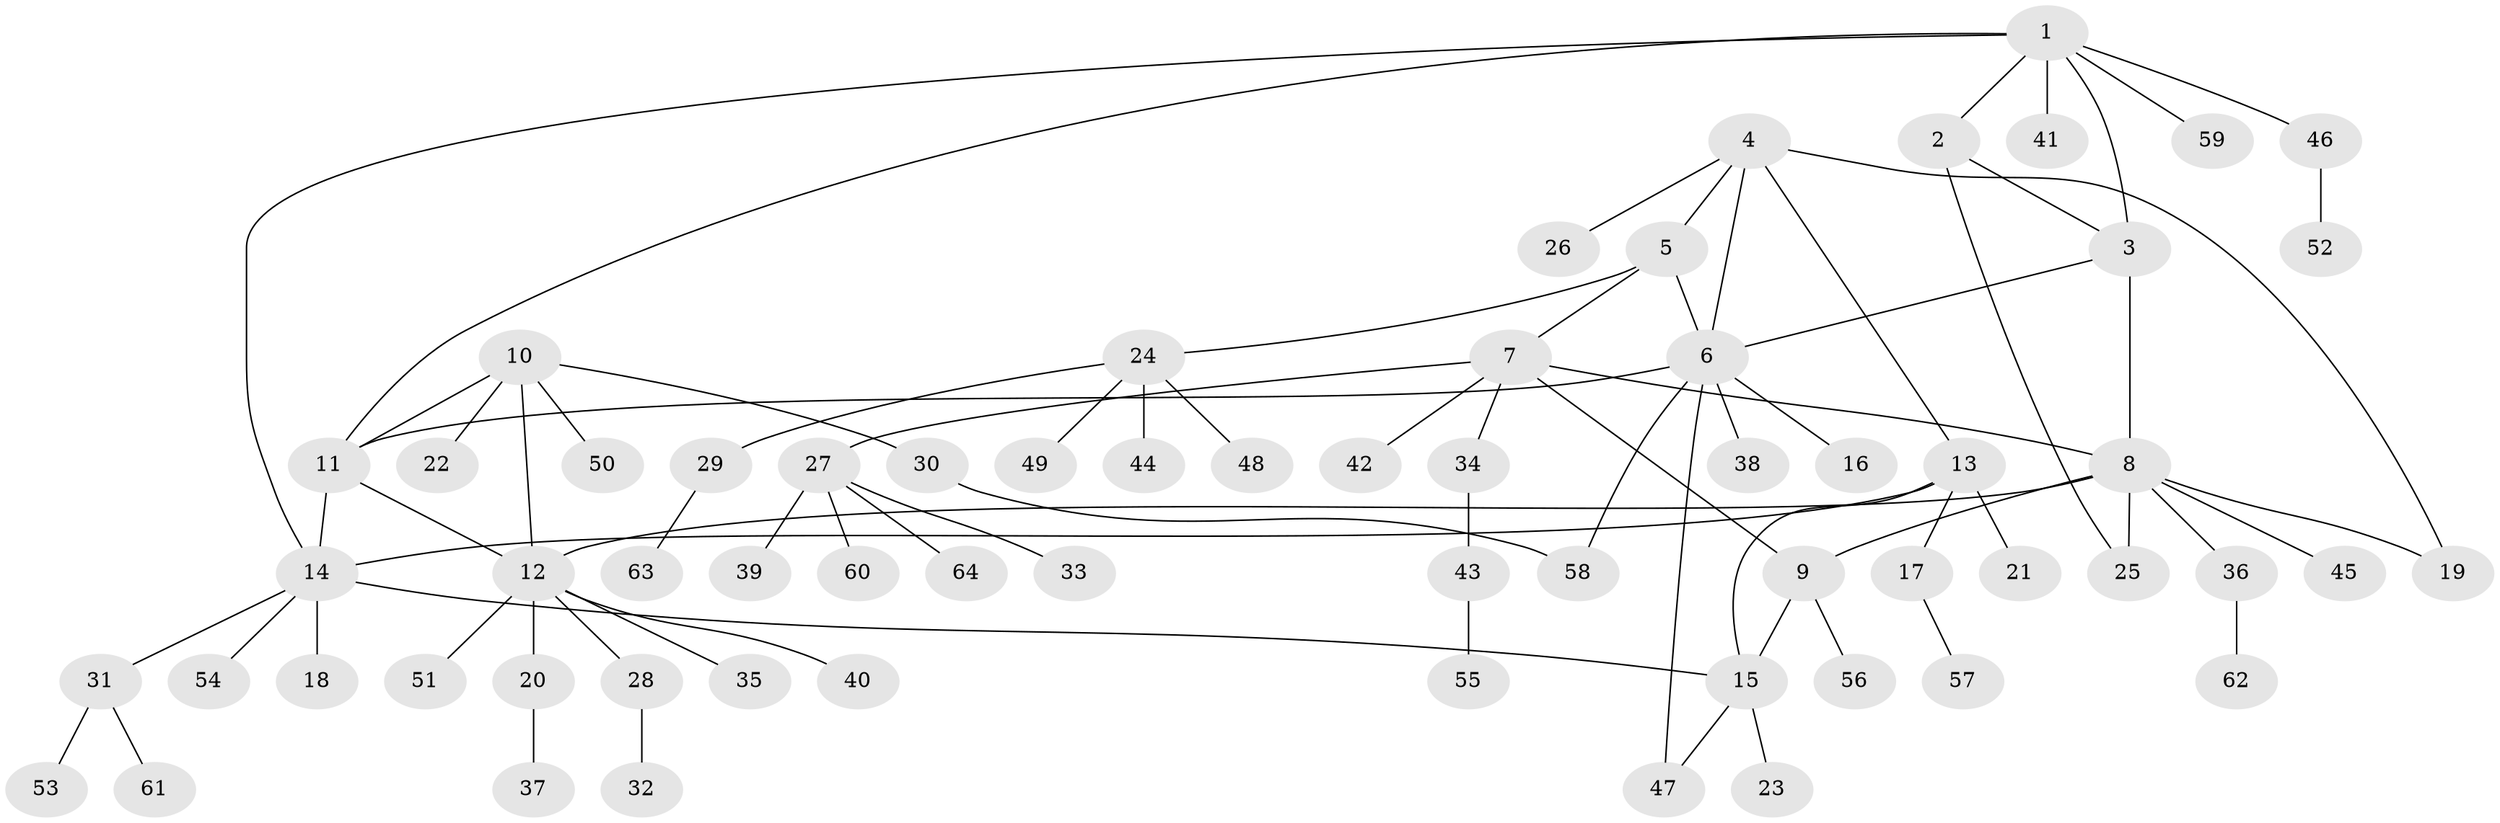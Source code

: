 // Generated by graph-tools (version 1.1) at 2025/02/03/09/25 03:02:40]
// undirected, 64 vertices, 78 edges
graph export_dot {
graph [start="1"]
  node [color=gray90,style=filled];
  1;
  2;
  3;
  4;
  5;
  6;
  7;
  8;
  9;
  10;
  11;
  12;
  13;
  14;
  15;
  16;
  17;
  18;
  19;
  20;
  21;
  22;
  23;
  24;
  25;
  26;
  27;
  28;
  29;
  30;
  31;
  32;
  33;
  34;
  35;
  36;
  37;
  38;
  39;
  40;
  41;
  42;
  43;
  44;
  45;
  46;
  47;
  48;
  49;
  50;
  51;
  52;
  53;
  54;
  55;
  56;
  57;
  58;
  59;
  60;
  61;
  62;
  63;
  64;
  1 -- 2;
  1 -- 3;
  1 -- 11;
  1 -- 14;
  1 -- 41;
  1 -- 46;
  1 -- 59;
  2 -- 3;
  2 -- 25;
  3 -- 6;
  3 -- 8;
  4 -- 5;
  4 -- 6;
  4 -- 13;
  4 -- 19;
  4 -- 26;
  5 -- 6;
  5 -- 7;
  5 -- 24;
  6 -- 11;
  6 -- 16;
  6 -- 38;
  6 -- 47;
  6 -- 58;
  7 -- 8;
  7 -- 9;
  7 -- 27;
  7 -- 34;
  7 -- 42;
  8 -- 9;
  8 -- 12;
  8 -- 19;
  8 -- 25;
  8 -- 36;
  8 -- 45;
  9 -- 15;
  9 -- 56;
  10 -- 11;
  10 -- 12;
  10 -- 22;
  10 -- 30;
  10 -- 50;
  11 -- 12;
  11 -- 14;
  12 -- 20;
  12 -- 28;
  12 -- 35;
  12 -- 40;
  12 -- 51;
  13 -- 14;
  13 -- 15;
  13 -- 17;
  13 -- 21;
  14 -- 15;
  14 -- 18;
  14 -- 31;
  14 -- 54;
  15 -- 23;
  15 -- 47;
  17 -- 57;
  20 -- 37;
  24 -- 29;
  24 -- 44;
  24 -- 48;
  24 -- 49;
  27 -- 33;
  27 -- 39;
  27 -- 60;
  27 -- 64;
  28 -- 32;
  29 -- 63;
  30 -- 58;
  31 -- 53;
  31 -- 61;
  34 -- 43;
  36 -- 62;
  43 -- 55;
  46 -- 52;
}
